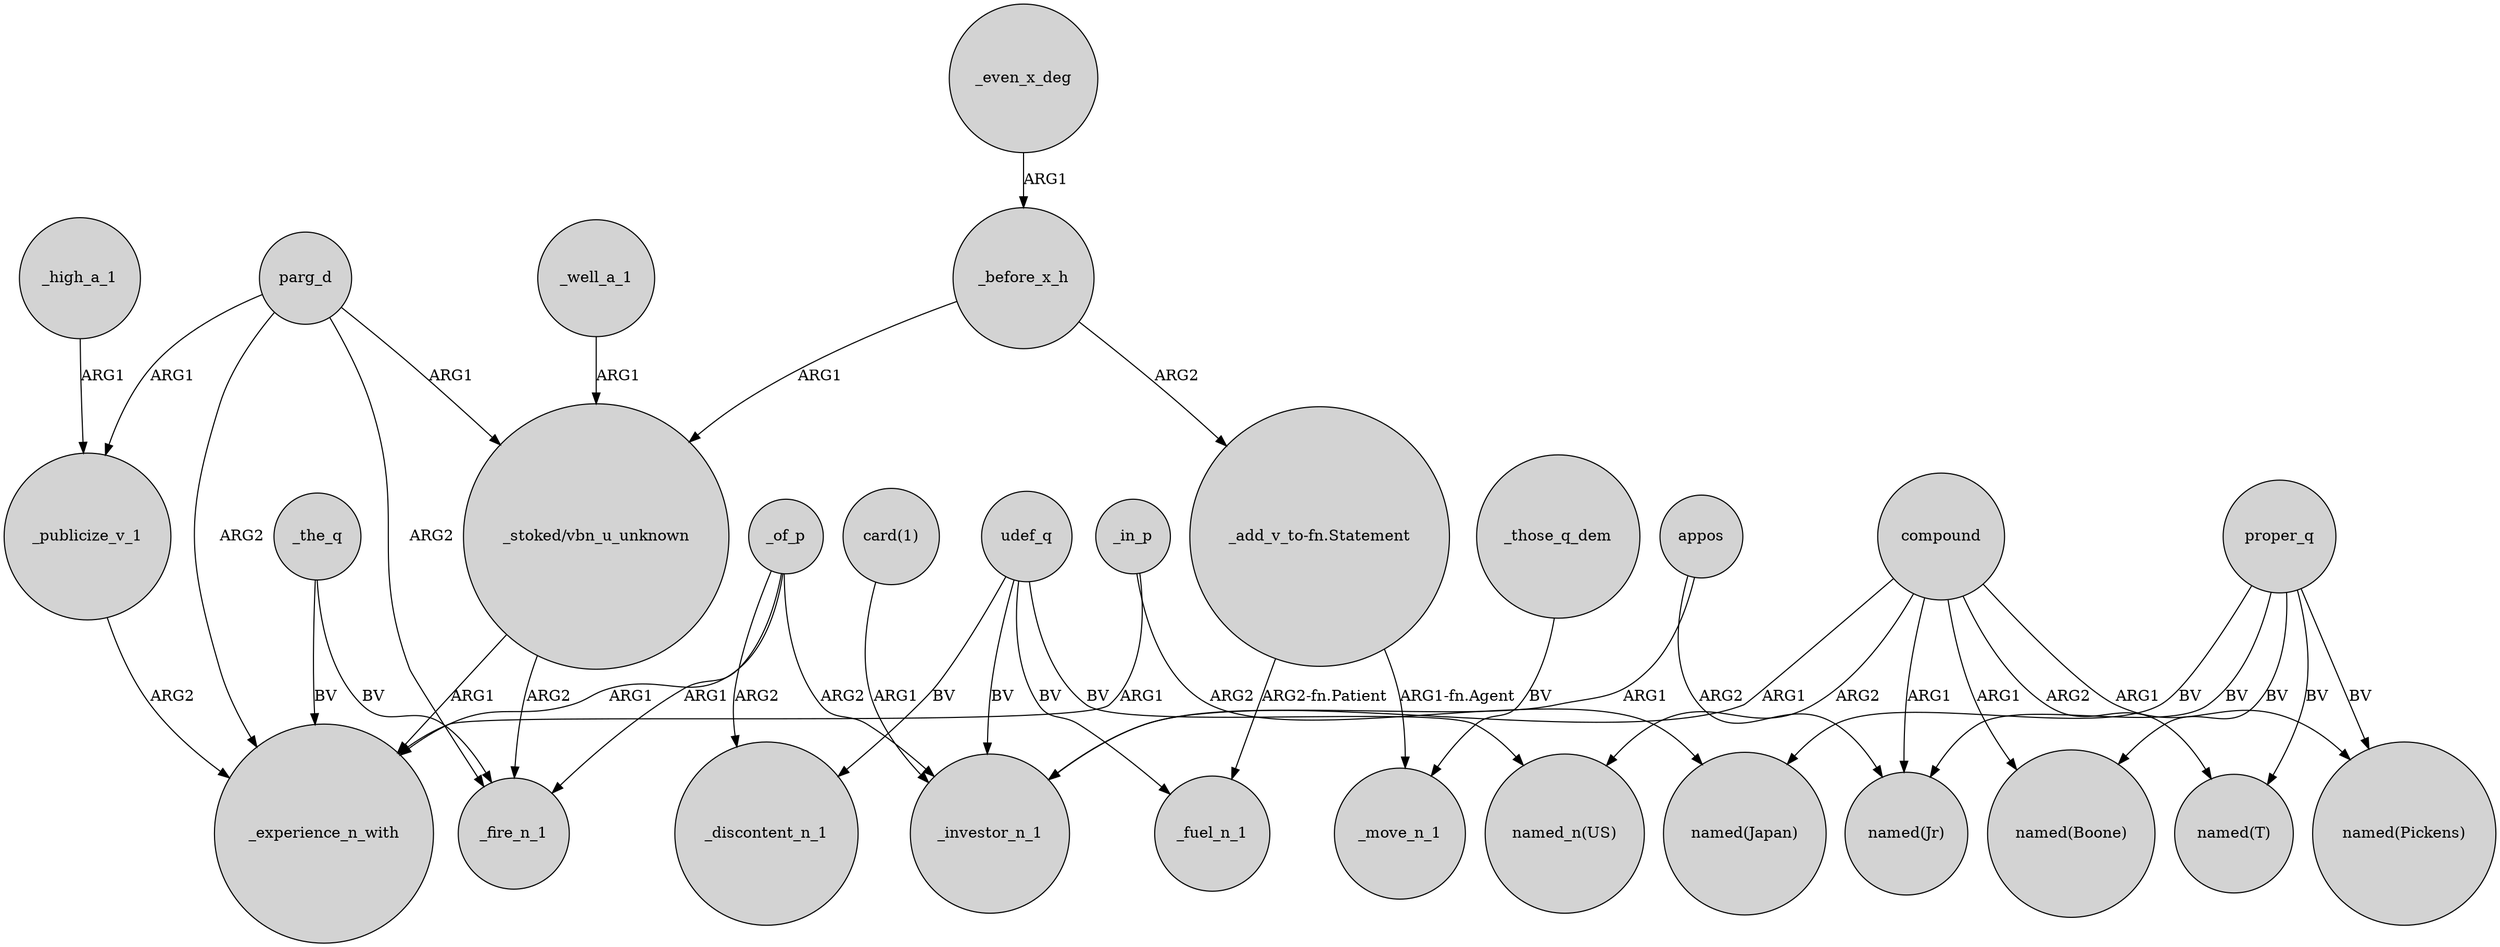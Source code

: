 digraph {
	node [shape=circle style=filled]
	_publicize_v_1 -> _experience_n_with [label=ARG2]
	"_add_v_to-fn.Statement" -> _move_n_1 [label="ARG1-fn.Agent"]
	appos -> _investor_n_1 [label=ARG1]
	_even_x_deg -> _before_x_h [label=ARG1]
	udef_q -> "named_n(US)" [label=BV]
	"_stoked/vbn_u_unknown" -> _experience_n_with [label=ARG1]
	compound -> "named(Jr)" [label=ARG1]
	udef_q -> _investor_n_1 [label=BV]
	compound -> "named(T)" [label=ARG2]
	proper_q -> "named(Jr)" [label=BV]
	proper_q -> "named(Boone)" [label=BV]
	proper_q -> "named(T)" [label=BV]
	parg_d -> _publicize_v_1 [label=ARG1]
	appos -> "named(Jr)" [label=ARG2]
	compound -> "named(Pickens)" [label=ARG1]
	_of_p -> _fire_n_1 [label=ARG1]
	parg_d -> "_stoked/vbn_u_unknown" [label=ARG1]
	_high_a_1 -> _publicize_v_1 [label=ARG1]
	proper_q -> "named(Japan)" [label=BV]
	_of_p -> _discontent_n_1 [label=ARG2]
	compound -> "named_n(US)" [label=ARG2]
	"_stoked/vbn_u_unknown" -> _fire_n_1 [label=ARG2]
	_of_p -> _investor_n_1 [label=ARG2]
	_in_p -> _experience_n_with [label=ARG1]
	proper_q -> "named(Pickens)" [label=BV]
	parg_d -> _fire_n_1 [label=ARG2]
	"_add_v_to-fn.Statement" -> _fuel_n_1 [label="ARG2-fn.Patient"]
	"card(1)" -> _investor_n_1 [label=ARG1]
	compound -> _investor_n_1 [label=ARG1]
	_the_q -> _experience_n_with [label=BV]
	udef_q -> _fuel_n_1 [label=BV]
	compound -> "named(Boone)" [label=ARG1]
	_the_q -> _fire_n_1 [label=BV]
	_before_x_h -> "_add_v_to-fn.Statement" [label=ARG2]
	_of_p -> _experience_n_with [label=ARG1]
	_in_p -> "named(Japan)" [label=ARG2]
	_before_x_h -> "_stoked/vbn_u_unknown" [label=ARG1]
	parg_d -> _experience_n_with [label=ARG2]
	_well_a_1 -> "_stoked/vbn_u_unknown" [label=ARG1]
	udef_q -> _discontent_n_1 [label=BV]
	_those_q_dem -> _move_n_1 [label=BV]
}
